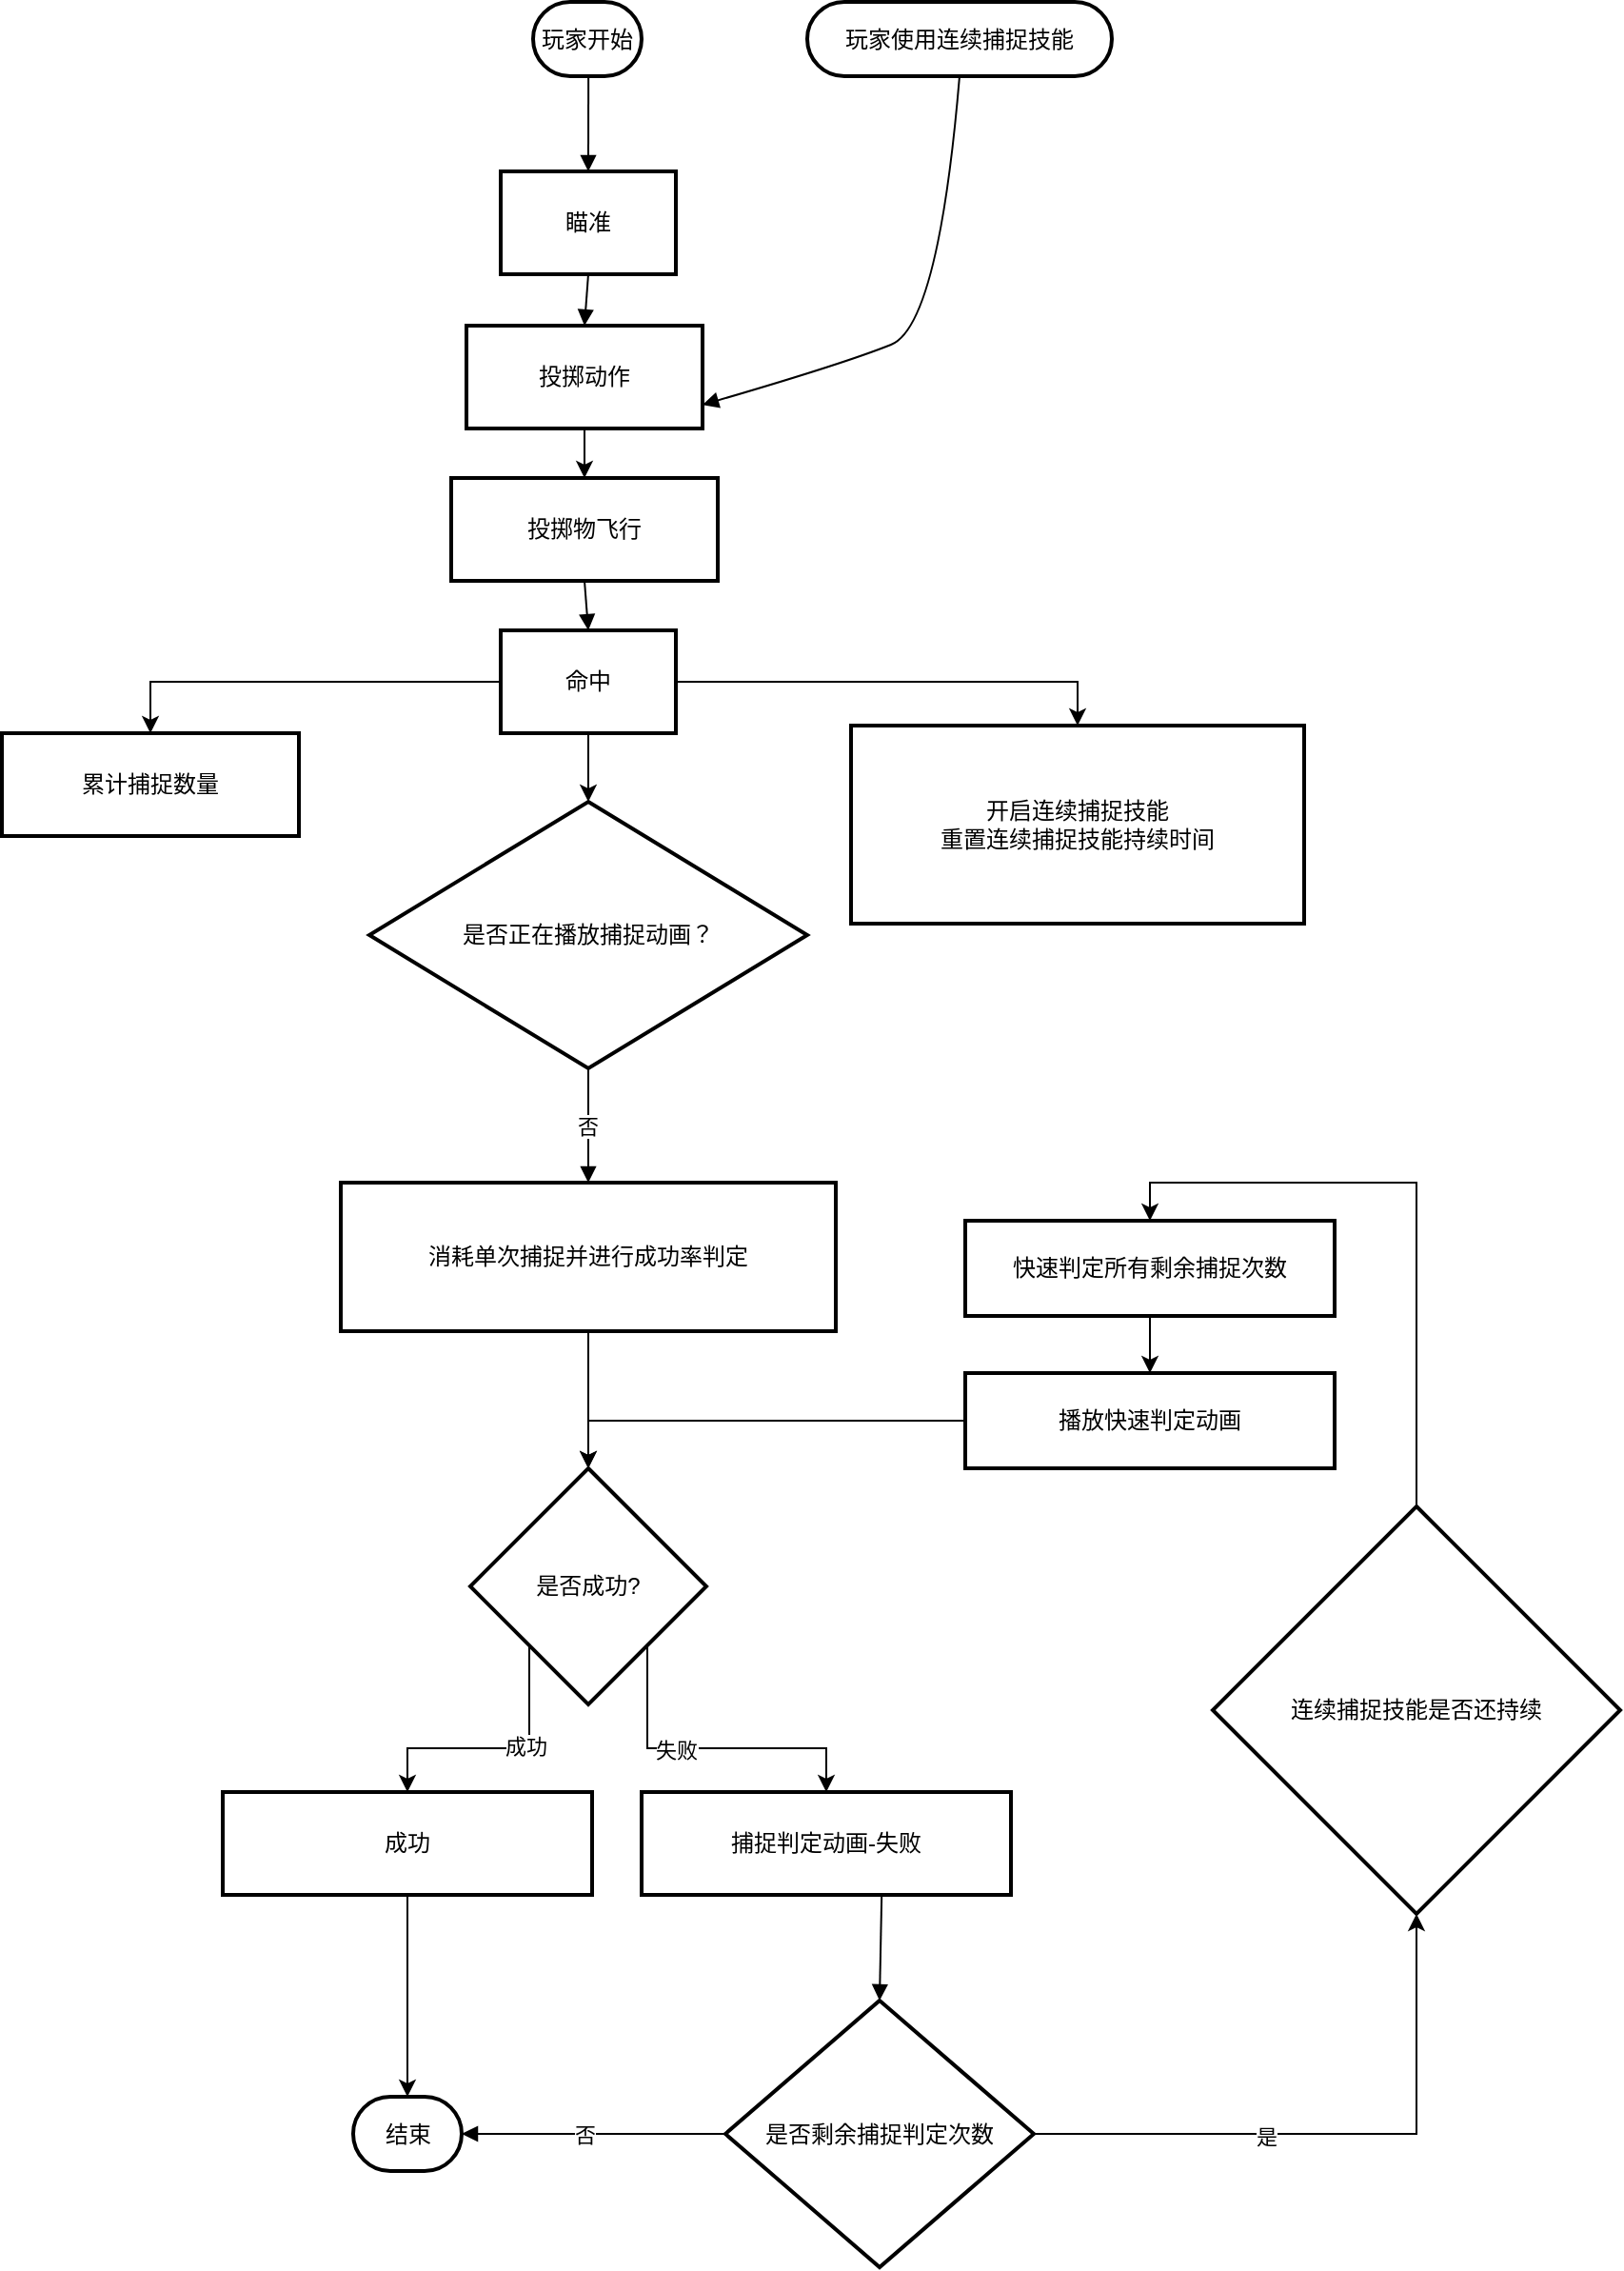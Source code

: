 <mxfile version="26.0.13">
  <diagram name="Page-1" id="9XXEA2IguulLAFdgVuje">
    <mxGraphModel dx="2066" dy="2284" grid="1" gridSize="10" guides="1" tooltips="1" connect="1" arrows="1" fold="1" page="1" pageScale="1" pageWidth="827" pageHeight="1169" math="0" shadow="0">
      <root>
        <mxCell id="0" />
        <mxCell id="1" parent="0" />
        <mxCell id="AYY9m108aF4hBV7hNJnA-1" value="玩家开始" style="rounded=1;whiteSpace=wrap;arcSize=50;strokeWidth=2;" vertex="1" parent="1">
          <mxGeometry x="313" width="57" height="39" as="geometry" />
        </mxCell>
        <mxCell id="AYY9m108aF4hBV7hNJnA-2" value="瞄准" style="whiteSpace=wrap;strokeWidth=2;" vertex="1" parent="1">
          <mxGeometry x="296" y="89" width="92" height="54" as="geometry" />
        </mxCell>
        <mxCell id="AYY9m108aF4hBV7hNJnA-67" style="edgeStyle=orthogonalEdgeStyle;rounded=0;orthogonalLoop=1;jettySize=auto;html=1;exitX=0.5;exitY=1;exitDx=0;exitDy=0;entryX=0.5;entryY=0;entryDx=0;entryDy=0;" edge="1" parent="1" source="AYY9m108aF4hBV7hNJnA-3" target="AYY9m108aF4hBV7hNJnA-4">
          <mxGeometry relative="1" as="geometry" />
        </mxCell>
        <mxCell id="AYY9m108aF4hBV7hNJnA-3" value="投掷动作" style="whiteSpace=wrap;strokeWidth=2;" vertex="1" parent="1">
          <mxGeometry x="278" y="170" width="124" height="54" as="geometry" />
        </mxCell>
        <mxCell id="AYY9m108aF4hBV7hNJnA-4" value="投掷物飞行" style="whiteSpace=wrap;strokeWidth=2;" vertex="1" parent="1">
          <mxGeometry x="270" y="250" width="140" height="54" as="geometry" />
        </mxCell>
        <mxCell id="AYY9m108aF4hBV7hNJnA-5" value="捕捉判定动画-失败" style="whiteSpace=wrap;strokeWidth=2;" vertex="1" parent="1">
          <mxGeometry x="370" y="940" width="194" height="54" as="geometry" />
        </mxCell>
        <mxCell id="AYY9m108aF4hBV7hNJnA-6" value="结束" style="rounded=1;whiteSpace=wrap;arcSize=50;strokeWidth=2;" vertex="1" parent="1">
          <mxGeometry x="218.5" y="1100" width="57" height="39" as="geometry" />
        </mxCell>
        <mxCell id="AYY9m108aF4hBV7hNJnA-65" style="edgeStyle=orthogonalEdgeStyle;rounded=0;orthogonalLoop=1;jettySize=auto;html=1;exitX=1;exitY=0.5;exitDx=0;exitDy=0;entryX=0.5;entryY=1;entryDx=0;entryDy=0;" edge="1" parent="1" source="AYY9m108aF4hBV7hNJnA-7" target="AYY9m108aF4hBV7hNJnA-45">
          <mxGeometry relative="1" as="geometry" />
        </mxCell>
        <mxCell id="AYY9m108aF4hBV7hNJnA-66" value="是" style="edgeLabel;html=1;align=center;verticalAlign=middle;resizable=0;points=[];" vertex="1" connectable="0" parent="AYY9m108aF4hBV7hNJnA-65">
          <mxGeometry x="-0.229" y="-1" relative="1" as="geometry">
            <mxPoint as="offset" />
          </mxGeometry>
        </mxCell>
        <mxCell id="AYY9m108aF4hBV7hNJnA-7" value="是否剩余捕捉判定次数" style="rhombus;strokeWidth=2;whiteSpace=wrap;" vertex="1" parent="1">
          <mxGeometry x="414" y="1049.5" width="162" height="140" as="geometry" />
        </mxCell>
        <mxCell id="AYY9m108aF4hBV7hNJnA-58" style="edgeStyle=orthogonalEdgeStyle;rounded=0;orthogonalLoop=1;jettySize=auto;html=1;exitX=1;exitY=1;exitDx=0;exitDy=0;entryX=0.5;entryY=0;entryDx=0;entryDy=0;" edge="1" parent="1" source="AYY9m108aF4hBV7hNJnA-8" target="AYY9m108aF4hBV7hNJnA-5">
          <mxGeometry relative="1" as="geometry" />
        </mxCell>
        <mxCell id="AYY9m108aF4hBV7hNJnA-59" value="失败" style="edgeLabel;html=1;align=center;verticalAlign=middle;resizable=0;points=[];" vertex="1" connectable="0" parent="AYY9m108aF4hBV7hNJnA-58">
          <mxGeometry x="-0.191" y="-1" relative="1" as="geometry">
            <mxPoint as="offset" />
          </mxGeometry>
        </mxCell>
        <mxCell id="AYY9m108aF4hBV7hNJnA-60" style="edgeStyle=orthogonalEdgeStyle;rounded=0;orthogonalLoop=1;jettySize=auto;html=1;exitX=0;exitY=1;exitDx=0;exitDy=0;entryX=0.5;entryY=0;entryDx=0;entryDy=0;" edge="1" parent="1" source="AYY9m108aF4hBV7hNJnA-8" target="AYY9m108aF4hBV7hNJnA-9">
          <mxGeometry relative="1" as="geometry" />
        </mxCell>
        <mxCell id="AYY9m108aF4hBV7hNJnA-61" value="成功" style="edgeLabel;html=1;align=center;verticalAlign=middle;resizable=0;points=[];" vertex="1" connectable="0" parent="AYY9m108aF4hBV7hNJnA-60">
          <mxGeometry x="-0.198" y="-1" relative="1" as="geometry">
            <mxPoint as="offset" />
          </mxGeometry>
        </mxCell>
        <mxCell id="AYY9m108aF4hBV7hNJnA-8" value="是否成功?" style="rhombus;strokeWidth=2;whiteSpace=wrap;" vertex="1" parent="1">
          <mxGeometry x="280" y="770" width="124" height="124" as="geometry" />
        </mxCell>
        <mxCell id="AYY9m108aF4hBV7hNJnA-64" style="edgeStyle=orthogonalEdgeStyle;rounded=0;orthogonalLoop=1;jettySize=auto;html=1;entryX=0.5;entryY=0;entryDx=0;entryDy=0;" edge="1" parent="1" source="AYY9m108aF4hBV7hNJnA-9" target="AYY9m108aF4hBV7hNJnA-6">
          <mxGeometry relative="1" as="geometry" />
        </mxCell>
        <mxCell id="AYY9m108aF4hBV7hNJnA-9" value="成功" style="whiteSpace=wrap;strokeWidth=2;" vertex="1" parent="1">
          <mxGeometry x="150" y="940" width="194" height="54" as="geometry" />
        </mxCell>
        <mxCell id="AYY9m108aF4hBV7hNJnA-51" style="edgeStyle=orthogonalEdgeStyle;rounded=0;orthogonalLoop=1;jettySize=auto;html=1;exitX=1;exitY=0.5;exitDx=0;exitDy=0;entryX=0.5;entryY=0;entryDx=0;entryDy=0;" edge="1" parent="1" source="AYY9m108aF4hBV7hNJnA-10" target="AYY9m108aF4hBV7hNJnA-14">
          <mxGeometry relative="1" as="geometry" />
        </mxCell>
        <mxCell id="AYY9m108aF4hBV7hNJnA-52" style="edgeStyle=orthogonalEdgeStyle;rounded=0;orthogonalLoop=1;jettySize=auto;html=1;exitX=0;exitY=0.5;exitDx=0;exitDy=0;entryX=0.5;entryY=0;entryDx=0;entryDy=0;" edge="1" parent="1" source="AYY9m108aF4hBV7hNJnA-10" target="AYY9m108aF4hBV7hNJnA-11">
          <mxGeometry relative="1" as="geometry" />
        </mxCell>
        <mxCell id="AYY9m108aF4hBV7hNJnA-53" style="edgeStyle=orthogonalEdgeStyle;rounded=0;orthogonalLoop=1;jettySize=auto;html=1;entryX=0.5;entryY=0;entryDx=0;entryDy=0;" edge="1" parent="1" source="AYY9m108aF4hBV7hNJnA-10" target="AYY9m108aF4hBV7hNJnA-13">
          <mxGeometry relative="1" as="geometry" />
        </mxCell>
        <mxCell id="AYY9m108aF4hBV7hNJnA-10" value="命中" style="whiteSpace=wrap;strokeWidth=2;" vertex="1" parent="1">
          <mxGeometry x="296" y="330" width="92" height="54" as="geometry" />
        </mxCell>
        <mxCell id="AYY9m108aF4hBV7hNJnA-11" value="累计捕捉数量" style="whiteSpace=wrap;strokeWidth=2;" vertex="1" parent="1">
          <mxGeometry x="34" y="384" width="156" height="54" as="geometry" />
        </mxCell>
        <mxCell id="AYY9m108aF4hBV7hNJnA-13" value="是否正在播放捕捉动画？" style="rhombus;strokeWidth=2;whiteSpace=wrap;" vertex="1" parent="1">
          <mxGeometry x="227" y="420" width="230" height="140" as="geometry" />
        </mxCell>
        <mxCell id="AYY9m108aF4hBV7hNJnA-14" value="开启连续捕捉技能&#xa;重置连续捕捉技能持续时间" style="whiteSpace=wrap;strokeWidth=2;" vertex="1" parent="1">
          <mxGeometry x="480" y="380" width="238" height="104" as="geometry" />
        </mxCell>
        <mxCell id="AYY9m108aF4hBV7hNJnA-54" style="edgeStyle=orthogonalEdgeStyle;rounded=0;orthogonalLoop=1;jettySize=auto;html=1;entryX=0.5;entryY=0;entryDx=0;entryDy=0;" edge="1" parent="1" source="AYY9m108aF4hBV7hNJnA-16" target="AYY9m108aF4hBV7hNJnA-8">
          <mxGeometry relative="1" as="geometry" />
        </mxCell>
        <mxCell id="AYY9m108aF4hBV7hNJnA-16" value="消耗单次捕捉并进行成功率判定" style="whiteSpace=wrap;strokeWidth=2;" vertex="1" parent="1">
          <mxGeometry x="212" y="620" width="260" height="78" as="geometry" />
        </mxCell>
        <mxCell id="AYY9m108aF4hBV7hNJnA-17" value="" style="curved=1;startArrow=none;endArrow=block;exitX=0.51;exitY=1;entryX=0.5;entryY=0;rounded=0;" edge="1" parent="1" source="AYY9m108aF4hBV7hNJnA-1" target="AYY9m108aF4hBV7hNJnA-2">
          <mxGeometry relative="1" as="geometry">
            <Array as="points" />
          </mxGeometry>
        </mxCell>
        <mxCell id="AYY9m108aF4hBV7hNJnA-18" value="" style="curved=1;startArrow=none;endArrow=block;exitX=0.5;exitY=1;entryX=0.5;entryY=0;rounded=0;" edge="1" parent="1" source="AYY9m108aF4hBV7hNJnA-2" target="AYY9m108aF4hBV7hNJnA-3">
          <mxGeometry relative="1" as="geometry">
            <Array as="points" />
          </mxGeometry>
        </mxCell>
        <mxCell id="AYY9m108aF4hBV7hNJnA-21" value="" style="curved=1;startArrow=none;endArrow=block;exitX=0.65;exitY=1;entryX=0.5;entryY=0;rounded=0;entryDx=0;entryDy=0;" edge="1" parent="1" source="AYY9m108aF4hBV7hNJnA-5" target="AYY9m108aF4hBV7hNJnA-7">
          <mxGeometry relative="1" as="geometry">
            <Array as="points" />
          </mxGeometry>
        </mxCell>
        <mxCell id="AYY9m108aF4hBV7hNJnA-25" value="" style="curved=1;startArrow=none;endArrow=block;exitX=0.5;exitY=1;entryX=0.5;entryY=0;rounded=0;" edge="1" parent="1" source="AYY9m108aF4hBV7hNJnA-4" target="AYY9m108aF4hBV7hNJnA-10">
          <mxGeometry relative="1" as="geometry">
            <Array as="points" />
          </mxGeometry>
        </mxCell>
        <mxCell id="AYY9m108aF4hBV7hNJnA-31" value="" style="curved=1;startArrow=none;endArrow=block;exitX=0.5;exitY=1;entryX=1;entryY=0.77;rounded=0;exitDx=0;exitDy=0;" edge="1" parent="1" source="AYY9m108aF4hBV7hNJnA-41" target="AYY9m108aF4hBV7hNJnA-3">
          <mxGeometry relative="1" as="geometry">
            <Array as="points">
              <mxPoint x="526" y="170" />
              <mxPoint x="476" y="190" />
            </Array>
            <mxPoint x="776" y="101.08" as="sourcePoint" />
          </mxGeometry>
        </mxCell>
        <mxCell id="AYY9m108aF4hBV7hNJnA-33" value="否" style="curved=1;startArrow=none;endArrow=block;exitX=0.5;exitY=1;entryX=0.5;entryY=0;rounded=0;" edge="1" parent="1" source="AYY9m108aF4hBV7hNJnA-13" target="AYY9m108aF4hBV7hNJnA-16">
          <mxGeometry relative="1" as="geometry">
            <Array as="points" />
          </mxGeometry>
        </mxCell>
        <mxCell id="AYY9m108aF4hBV7hNJnA-38" value="" style="curved=1;startArrow=none;endArrow=block;exitX=0;exitY=0.5;rounded=0;exitDx=0;exitDy=0;entryX=1;entryY=0.5;entryDx=0;entryDy=0;" edge="1" parent="1" source="AYY9m108aF4hBV7hNJnA-7" target="AYY9m108aF4hBV7hNJnA-6">
          <mxGeometry relative="1" as="geometry">
            <Array as="points" />
            <mxPoint x="263" y="1354" as="sourcePoint" />
            <mxPoint x="310" y="1340" as="targetPoint" />
          </mxGeometry>
        </mxCell>
        <mxCell id="AYY9m108aF4hBV7hNJnA-39" value="否" style="edgeLabel;html=1;align=center;verticalAlign=middle;resizable=0;points=[];" vertex="1" connectable="0" parent="AYY9m108aF4hBV7hNJnA-38">
          <mxGeometry x="0.07" relative="1" as="geometry">
            <mxPoint as="offset" />
          </mxGeometry>
        </mxCell>
        <mxCell id="AYY9m108aF4hBV7hNJnA-41" value="玩家使用连续捕捉技能" style="rounded=1;whiteSpace=wrap;arcSize=50;strokeWidth=2;" vertex="1" parent="1">
          <mxGeometry x="457" width="160" height="39" as="geometry" />
        </mxCell>
        <mxCell id="AYY9m108aF4hBV7hNJnA-45" value="连续捕捉技能是否还持续" style="rhombus;strokeWidth=2;whiteSpace=wrap;" vertex="1" parent="1">
          <mxGeometry x="670" y="790" width="214" height="214" as="geometry" />
        </mxCell>
        <mxCell id="AYY9m108aF4hBV7hNJnA-63" style="edgeStyle=orthogonalEdgeStyle;rounded=0;orthogonalLoop=1;jettySize=auto;html=1;entryX=0.5;entryY=0;entryDx=0;entryDy=0;" edge="1" parent="1" source="AYY9m108aF4hBV7hNJnA-47" target="AYY9m108aF4hBV7hNJnA-49">
          <mxGeometry relative="1" as="geometry" />
        </mxCell>
        <mxCell id="AYY9m108aF4hBV7hNJnA-47" value="快速判定所有剩余捕捉次数" style="whiteSpace=wrap;strokeWidth=2;" vertex="1" parent="1">
          <mxGeometry x="540" y="640" width="194" height="50" as="geometry" />
        </mxCell>
        <mxCell id="AYY9m108aF4hBV7hNJnA-50" style="edgeStyle=orthogonalEdgeStyle;rounded=0;orthogonalLoop=1;jettySize=auto;html=1;entryX=0.5;entryY=0;entryDx=0;entryDy=0;" edge="1" parent="1" source="AYY9m108aF4hBV7hNJnA-49" target="AYY9m108aF4hBV7hNJnA-8">
          <mxGeometry relative="1" as="geometry" />
        </mxCell>
        <mxCell id="AYY9m108aF4hBV7hNJnA-49" value="播放快速判定动画" style="whiteSpace=wrap;strokeWidth=2;" vertex="1" parent="1">
          <mxGeometry x="540" y="720" width="194" height="50" as="geometry" />
        </mxCell>
        <mxCell id="AYY9m108aF4hBV7hNJnA-56" style="edgeStyle=orthogonalEdgeStyle;rounded=0;orthogonalLoop=1;jettySize=auto;html=1;entryX=0.5;entryY=0;entryDx=0;entryDy=0;" edge="1" parent="1" source="AYY9m108aF4hBV7hNJnA-45" target="AYY9m108aF4hBV7hNJnA-47">
          <mxGeometry relative="1" as="geometry">
            <mxPoint x="730.014" y="579" as="targetPoint" />
          </mxGeometry>
        </mxCell>
      </root>
    </mxGraphModel>
  </diagram>
</mxfile>
